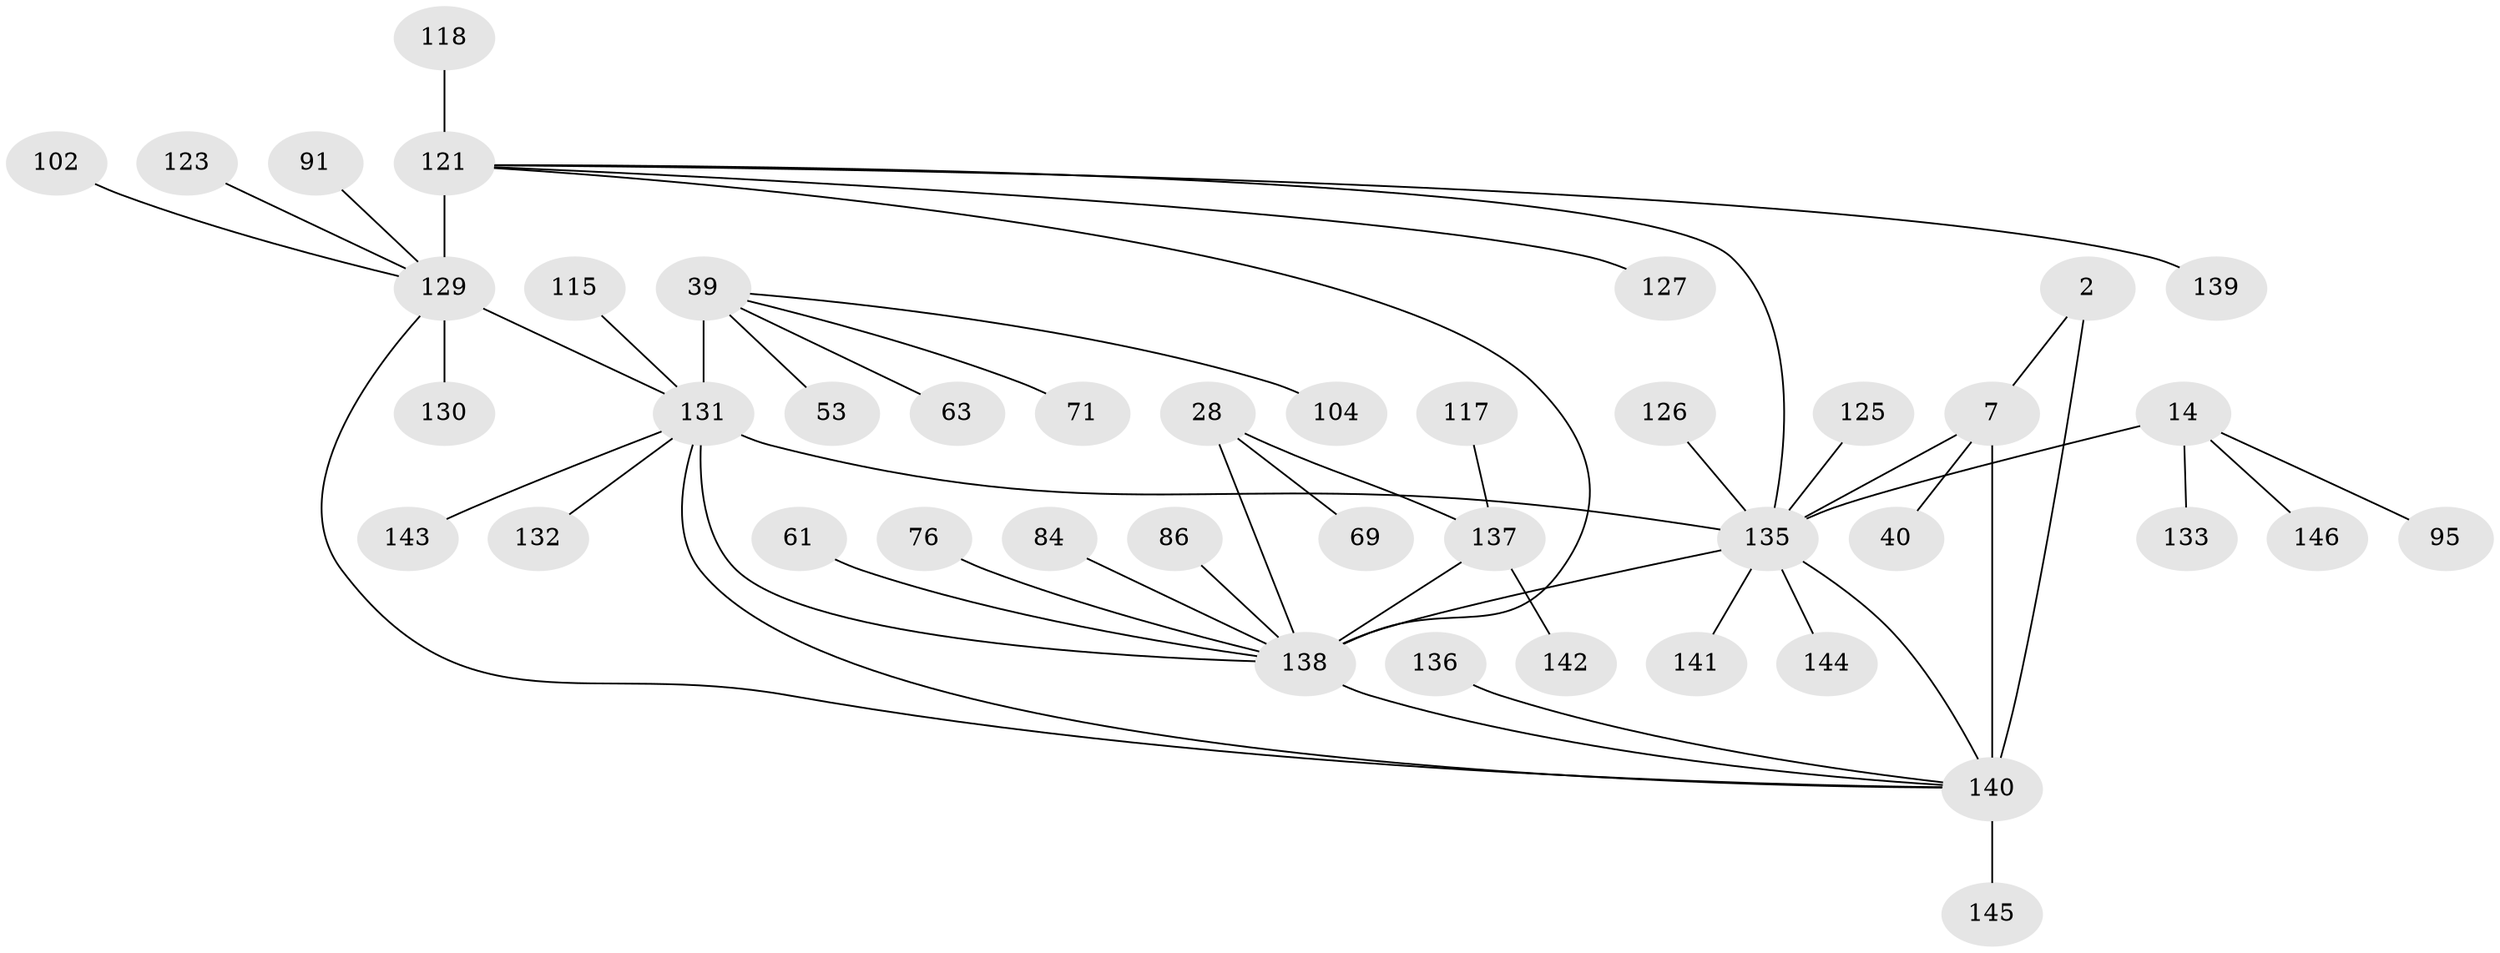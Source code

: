 // original degree distribution, {6: 0.02054794520547945, 11: 0.02054794520547945, 7: 0.0410958904109589, 8: 0.0273972602739726, 13: 0.00684931506849315, 10: 0.0273972602739726, 14: 0.00684931506849315, 12: 0.04794520547945205, 9: 0.0410958904109589, 1: 0.5616438356164384, 2: 0.13013698630136986, 3: 0.0410958904109589, 4: 0.0273972602739726}
// Generated by graph-tools (version 1.1) at 2025/59/03/04/25 21:59:01]
// undirected, 43 vertices, 51 edges
graph export_dot {
graph [start="1"]
  node [color=gray90,style=filled];
  2 [super="+1"];
  7 [super="+4"];
  14 [super="+11"];
  28 [super="+26"];
  39 [super="+38"];
  40;
  53;
  61;
  63;
  69;
  71;
  76;
  84;
  86;
  91 [super="+87"];
  95;
  102;
  104;
  115;
  117;
  118;
  121 [super="+96+116"];
  123;
  125;
  126;
  127;
  129 [super="+62+100+21+44+48+55+78+82+90"];
  130;
  131 [super="+45+41+108+36+67+74+80+81+85+89+33+94+103+113+114"];
  132;
  133 [super="+124"];
  135 [super="+134+128"];
  136;
  137 [super="+27+93+110"];
  138 [super="+25"];
  139 [super="+97"];
  140 [super="+122+6+5+50+56+59+64+70"];
  141;
  142;
  143;
  144 [super="+66"];
  145;
  146;
  2 -- 7 [weight=4];
  2 -- 140 [weight=6];
  7 -- 40;
  7 -- 140 [weight=6];
  7 -- 135;
  14 -- 146;
  14 -- 95;
  14 -- 133;
  14 -- 135 [weight=10];
  28 -- 69;
  28 -- 137 [weight=4];
  28 -- 138 [weight=6];
  39 -- 131 [weight=10];
  39 -- 53;
  39 -- 71;
  39 -- 104;
  39 -- 63;
  61 -- 138;
  76 -- 138;
  84 -- 138;
  86 -- 138;
  91 -- 129;
  102 -- 129;
  115 -- 131;
  117 -- 137;
  118 -- 121;
  121 -- 129 [weight=12];
  121 -- 135;
  121 -- 139;
  121 -- 127;
  121 -- 138;
  123 -- 129;
  125 -- 135;
  126 -- 135;
  129 -- 130;
  129 -- 131 [weight=2];
  129 -- 140 [weight=2];
  131 -- 132;
  131 -- 140;
  131 -- 143;
  131 -- 135 [weight=3];
  131 -- 138 [weight=3];
  135 -- 140 [weight=4];
  135 -- 141;
  135 -- 144;
  135 -- 138 [weight=7];
  136 -- 140;
  137 -- 142;
  137 -- 138 [weight=6];
  138 -- 140;
  140 -- 145;
}

